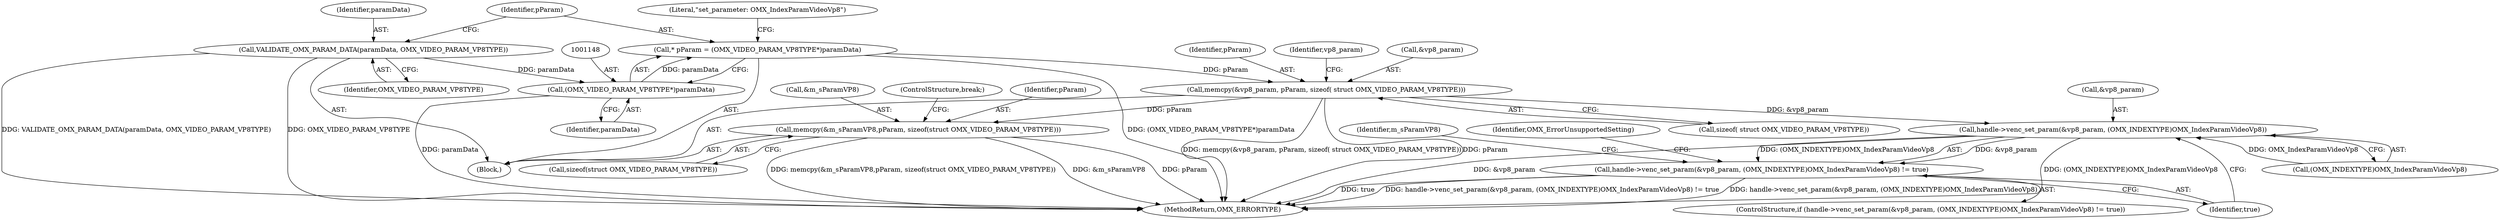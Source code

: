 digraph "0_Android_560ccdb509a7b86186fac0fce1b25bd9a3e6a6e8_7@API" {
"1001172" [label="(Call,memcpy(&vp8_param, pParam, sizeof( struct OMX_VIDEO_PARAM_VP8TYPE)))"];
"1001145" [label="(Call,* pParam = (OMX_VIDEO_PARAM_VP8TYPE*)paramData)"];
"1001147" [label="(Call,(OMX_VIDEO_PARAM_VP8TYPE*)paramData)"];
"1001141" [label="(Call,VALIDATE_OMX_PARAM_DATA(paramData, OMX_VIDEO_PARAM_VP8TYPE))"];
"1001180" [label="(Call,handle->venc_set_param(&vp8_param, (OMX_INDEXTYPE)OMX_IndexParamVideoVp8))"];
"1001179" [label="(Call,handle->venc_set_param(&vp8_param, (OMX_INDEXTYPE)OMX_IndexParamVideoVp8) != true)"];
"1001190" [label="(Call,memcpy(&m_sParamVP8,pParam, sizeof(struct OMX_VIDEO_PARAM_VP8TYPE)))"];
"1001175" [label="(Identifier,pParam)"];
"1001146" [label="(Identifier,pParam)"];
"1001182" [label="(Identifier,vp8_param)"];
"1001140" [label="(Block,)"];
"1001180" [label="(Call,handle->venc_set_param(&vp8_param, (OMX_INDEXTYPE)OMX_IndexParamVideoVp8))"];
"1001178" [label="(ControlStructure,if (handle->venc_set_param(&vp8_param, (OMX_INDEXTYPE)OMX_IndexParamVideoVp8) != true))"];
"1001191" [label="(Call,&m_sParamVP8)"];
"1001196" [label="(ControlStructure,break;)"];
"1001186" [label="(Identifier,true)"];
"1001179" [label="(Call,handle->venc_set_param(&vp8_param, (OMX_INDEXTYPE)OMX_IndexParamVideoVp8) != true)"];
"1001176" [label="(Call,sizeof( struct OMX_VIDEO_PARAM_VP8TYPE))"];
"1001143" [label="(Identifier,OMX_VIDEO_PARAM_VP8TYPE)"];
"1001172" [label="(Call,memcpy(&vp8_param, pParam, sizeof( struct OMX_VIDEO_PARAM_VP8TYPE)))"];
"1001181" [label="(Call,&vp8_param)"];
"1001142" [label="(Identifier,paramData)"];
"1001149" [label="(Identifier,paramData)"];
"1001141" [label="(Call,VALIDATE_OMX_PARAM_DATA(paramData, OMX_VIDEO_PARAM_VP8TYPE))"];
"1001152" [label="(Literal,\"set_parameter: OMX_IndexParamVideoVp8\")"];
"1001147" [label="(Call,(OMX_VIDEO_PARAM_VP8TYPE*)paramData)"];
"1001145" [label="(Call,* pParam = (OMX_VIDEO_PARAM_VP8TYPE*)paramData)"];
"1001189" [label="(Identifier,OMX_ErrorUnsupportedSetting)"];
"1001194" [label="(Call,sizeof(struct OMX_VIDEO_PARAM_VP8TYPE))"];
"1001173" [label="(Call,&vp8_param)"];
"1001190" [label="(Call,memcpy(&m_sParamVP8,pParam, sizeof(struct OMX_VIDEO_PARAM_VP8TYPE)))"];
"1001192" [label="(Identifier,m_sParamVP8)"];
"1001183" [label="(Call,(OMX_INDEXTYPE)OMX_IndexParamVideoVp8)"];
"1002913" [label="(MethodReturn,OMX_ERRORTYPE)"];
"1001193" [label="(Identifier,pParam)"];
"1001172" -> "1001140"  [label="AST: "];
"1001172" -> "1001176"  [label="CFG: "];
"1001173" -> "1001172"  [label="AST: "];
"1001175" -> "1001172"  [label="AST: "];
"1001176" -> "1001172"  [label="AST: "];
"1001182" -> "1001172"  [label="CFG: "];
"1001172" -> "1002913"  [label="DDG: memcpy(&vp8_param, pParam, sizeof( struct OMX_VIDEO_PARAM_VP8TYPE))"];
"1001172" -> "1002913"  [label="DDG: pParam"];
"1001145" -> "1001172"  [label="DDG: pParam"];
"1001172" -> "1001180"  [label="DDG: &vp8_param"];
"1001172" -> "1001190"  [label="DDG: pParam"];
"1001145" -> "1001140"  [label="AST: "];
"1001145" -> "1001147"  [label="CFG: "];
"1001146" -> "1001145"  [label="AST: "];
"1001147" -> "1001145"  [label="AST: "];
"1001152" -> "1001145"  [label="CFG: "];
"1001145" -> "1002913"  [label="DDG: (OMX_VIDEO_PARAM_VP8TYPE*)paramData"];
"1001147" -> "1001145"  [label="DDG: paramData"];
"1001147" -> "1001149"  [label="CFG: "];
"1001148" -> "1001147"  [label="AST: "];
"1001149" -> "1001147"  [label="AST: "];
"1001147" -> "1002913"  [label="DDG: paramData"];
"1001141" -> "1001147"  [label="DDG: paramData"];
"1001141" -> "1001140"  [label="AST: "];
"1001141" -> "1001143"  [label="CFG: "];
"1001142" -> "1001141"  [label="AST: "];
"1001143" -> "1001141"  [label="AST: "];
"1001146" -> "1001141"  [label="CFG: "];
"1001141" -> "1002913"  [label="DDG: VALIDATE_OMX_PARAM_DATA(paramData, OMX_VIDEO_PARAM_VP8TYPE)"];
"1001141" -> "1002913"  [label="DDG: OMX_VIDEO_PARAM_VP8TYPE"];
"1001180" -> "1001179"  [label="AST: "];
"1001180" -> "1001183"  [label="CFG: "];
"1001181" -> "1001180"  [label="AST: "];
"1001183" -> "1001180"  [label="AST: "];
"1001186" -> "1001180"  [label="CFG: "];
"1001180" -> "1002913"  [label="DDG: &vp8_param"];
"1001180" -> "1002913"  [label="DDG: (OMX_INDEXTYPE)OMX_IndexParamVideoVp8"];
"1001180" -> "1001179"  [label="DDG: &vp8_param"];
"1001180" -> "1001179"  [label="DDG: (OMX_INDEXTYPE)OMX_IndexParamVideoVp8"];
"1001183" -> "1001180"  [label="DDG: OMX_IndexParamVideoVp8"];
"1001179" -> "1001178"  [label="AST: "];
"1001179" -> "1001186"  [label="CFG: "];
"1001186" -> "1001179"  [label="AST: "];
"1001189" -> "1001179"  [label="CFG: "];
"1001192" -> "1001179"  [label="CFG: "];
"1001179" -> "1002913"  [label="DDG: true"];
"1001179" -> "1002913"  [label="DDG: handle->venc_set_param(&vp8_param, (OMX_INDEXTYPE)OMX_IndexParamVideoVp8) != true"];
"1001179" -> "1002913"  [label="DDG: handle->venc_set_param(&vp8_param, (OMX_INDEXTYPE)OMX_IndexParamVideoVp8)"];
"1001190" -> "1001140"  [label="AST: "];
"1001190" -> "1001194"  [label="CFG: "];
"1001191" -> "1001190"  [label="AST: "];
"1001193" -> "1001190"  [label="AST: "];
"1001194" -> "1001190"  [label="AST: "];
"1001196" -> "1001190"  [label="CFG: "];
"1001190" -> "1002913"  [label="DDG: memcpy(&m_sParamVP8,pParam, sizeof(struct OMX_VIDEO_PARAM_VP8TYPE))"];
"1001190" -> "1002913"  [label="DDG: &m_sParamVP8"];
"1001190" -> "1002913"  [label="DDG: pParam"];
}
